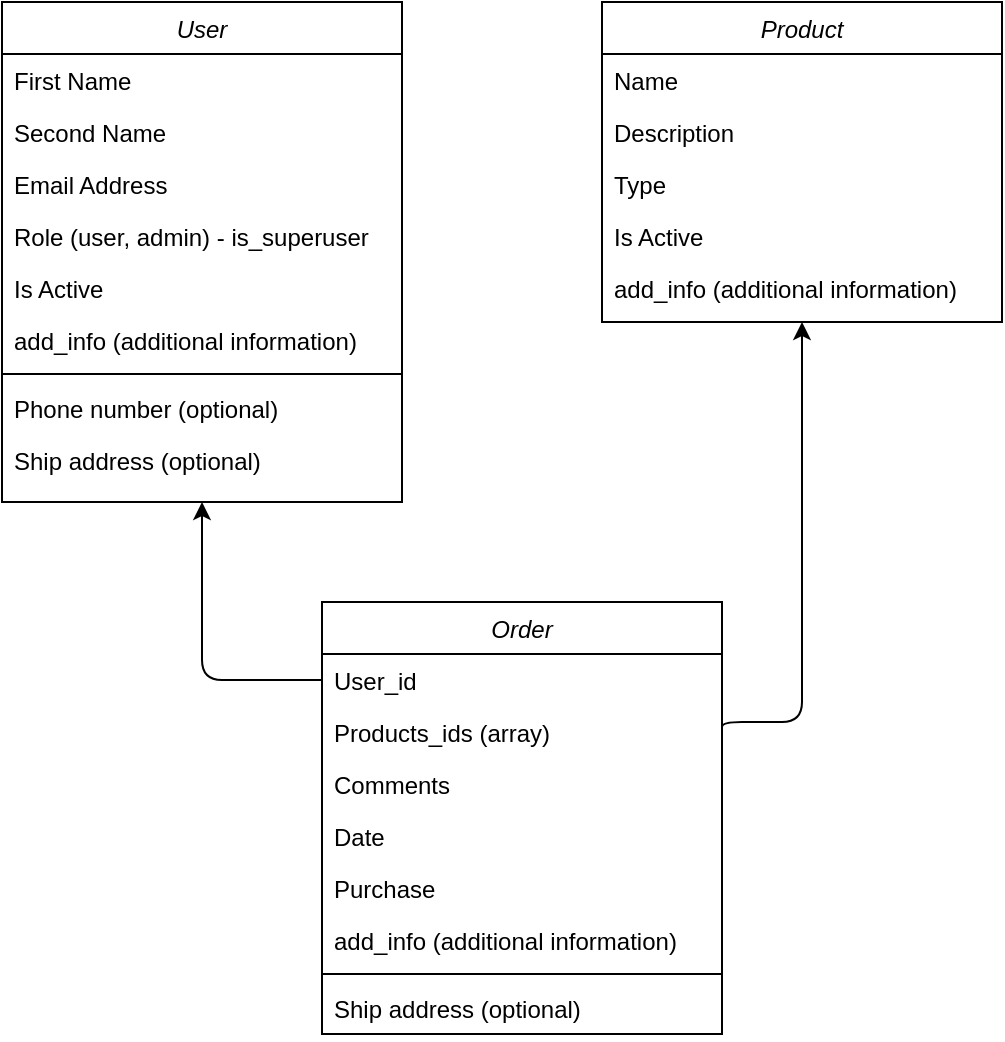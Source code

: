 <mxfile type="github" version="13.7.5">
  <diagram id="C5RBs43oDa-KdzZeNtuy" name="Page-1">
    <mxGraphModel grid="1" shadow="0" math="0" pageHeight="1169" pageWidth="827" pageScale="1" page="1" fold="1" arrows="1" connect="1" tooltips="1" guides="1" gridSize="10" dy="792" dx="1422">
      <root>
        <mxCell id="WIyWlLk6GJQsqaUBKTNV-0" />
        <mxCell id="WIyWlLk6GJQsqaUBKTNV-1" parent="WIyWlLk6GJQsqaUBKTNV-0" />
        <mxCell id="zkfFHV4jXpPFQw0GAbJ--0" style="swimlane;fontStyle=2;align=center;verticalAlign=top;childLayout=stackLayout;horizontal=1;startSize=26;horizontalStack=0;resizeParent=1;resizeLast=0;collapsible=1;marginBottom=0;rounded=0;shadow=0;strokeWidth=1;" value="User" parent="WIyWlLk6GJQsqaUBKTNV-1" vertex="1">
          <mxGeometry as="geometry" height="250" width="200" y="120" x="80">
            <mxRectangle as="alternateBounds" height="26" width="160" y="140" x="230" />
          </mxGeometry>
        </mxCell>
        <mxCell id="zkfFHV4jXpPFQw0GAbJ--1" style="text;align=left;verticalAlign=top;spacingLeft=4;spacingRight=4;overflow=hidden;rotatable=0;points=[[0,0.5],[1,0.5]];portConstraint=eastwest;" value="First Name" parent="zkfFHV4jXpPFQw0GAbJ--0" vertex="1">
          <mxGeometry as="geometry" height="26" width="200" y="26" />
        </mxCell>
        <mxCell id="zkfFHV4jXpPFQw0GAbJ--3" style="text;align=left;verticalAlign=top;spacingLeft=4;spacingRight=4;overflow=hidden;rotatable=0;points=[[0,0.5],[1,0.5]];portConstraint=eastwest;rounded=0;shadow=0;html=0;" value="Second Name" parent="zkfFHV4jXpPFQw0GAbJ--0" vertex="1">
          <mxGeometry as="geometry" height="26" width="200" y="52" />
        </mxCell>
        <mxCell id="8xTtEOM36e34AQUdQRy9-0" style="text;align=left;verticalAlign=top;spacingLeft=4;spacingRight=4;overflow=hidden;rotatable=0;points=[[0,0.5],[1,0.5]];portConstraint=eastwest;rounded=0;shadow=0;html=0;" value="Email Address" parent="zkfFHV4jXpPFQw0GAbJ--0" vertex="1">
          <mxGeometry as="geometry" height="26" width="200" y="78" />
        </mxCell>
        <mxCell id="8xTtEOM36e34AQUdQRy9-3" style="text;align=left;verticalAlign=top;spacingLeft=4;spacingRight=4;overflow=hidden;rotatable=0;points=[[0,0.5],[1,0.5]];portConstraint=eastwest;rounded=0;shadow=0;html=0;" value="Role (user, admin) - is_superuser" parent="zkfFHV4jXpPFQw0GAbJ--0" vertex="1">
          <mxGeometry as="geometry" height="26" width="200" y="104" />
        </mxCell>
        <mxCell id="8xTtEOM36e34AQUdQRy9-4" style="text;align=left;verticalAlign=top;spacingLeft=4;spacingRight=4;overflow=hidden;rotatable=0;points=[[0,0.5],[1,0.5]];portConstraint=eastwest;rounded=0;shadow=0;html=0;" value="Is Active" parent="zkfFHV4jXpPFQw0GAbJ--0" vertex="1">
          <mxGeometry as="geometry" height="26" width="200" y="130" />
        </mxCell>
        <mxCell id="8xTtEOM36e34AQUdQRy9-16" style="text;align=left;verticalAlign=top;spacingLeft=4;spacingRight=4;overflow=hidden;rotatable=0;points=[[0,0.5],[1,0.5]];portConstraint=eastwest;rounded=0;shadow=0;html=0;" value="add_info (additional information)" parent="zkfFHV4jXpPFQw0GAbJ--0" vertex="1">
          <mxGeometry as="geometry" height="26" width="200" y="156" />
        </mxCell>
        <mxCell id="zkfFHV4jXpPFQw0GAbJ--4" style="line;html=1;strokeWidth=1;align=left;verticalAlign=middle;spacingTop=-1;spacingLeft=3;spacingRight=3;rotatable=0;labelPosition=right;points=[];portConstraint=eastwest;" value="" parent="zkfFHV4jXpPFQw0GAbJ--0" vertex="1">
          <mxGeometry as="geometry" height="8" width="200" y="182" />
        </mxCell>
        <mxCell id="8xTtEOM36e34AQUdQRy9-2" style="text;align=left;verticalAlign=top;spacingLeft=4;spacingRight=4;overflow=hidden;rotatable=0;points=[[0,0.5],[1,0.5]];portConstraint=eastwest;rounded=0;shadow=0;html=0;" value="Phone number (optional)" parent="zkfFHV4jXpPFQw0GAbJ--0" vertex="1">
          <mxGeometry as="geometry" height="26" width="200" y="190" />
        </mxCell>
        <mxCell id="8xTtEOM36e34AQUdQRy9-6" style="text;align=left;verticalAlign=top;spacingLeft=4;spacingRight=4;overflow=hidden;rotatable=0;points=[[0,0.5],[1,0.5]];portConstraint=eastwest;rounded=0;shadow=0;html=0;" value="Ship address (optional)" parent="zkfFHV4jXpPFQw0GAbJ--0" vertex="1">
          <mxGeometry as="geometry" height="26" width="200" y="216" />
        </mxCell>
        <mxCell id="8xTtEOM36e34AQUdQRy9-7" style="swimlane;fontStyle=2;align=center;verticalAlign=top;childLayout=stackLayout;horizontal=1;startSize=26;horizontalStack=0;resizeParent=1;resizeLast=0;collapsible=1;marginBottom=0;rounded=0;shadow=0;strokeWidth=1;" value="Product" parent="WIyWlLk6GJQsqaUBKTNV-1" vertex="1">
          <mxGeometry as="geometry" height="160" width="200" y="120" x="380">
            <mxRectangle as="alternateBounds" height="26" width="160" y="140" x="230" />
          </mxGeometry>
        </mxCell>
        <mxCell id="8xTtEOM36e34AQUdQRy9-8" style="text;align=left;verticalAlign=top;spacingLeft=4;spacingRight=4;overflow=hidden;rotatable=0;points=[[0,0.5],[1,0.5]];portConstraint=eastwest;" value="Name" parent="8xTtEOM36e34AQUdQRy9-7" vertex="1">
          <mxGeometry as="geometry" height="26" width="200" y="26" />
        </mxCell>
        <mxCell id="8xTtEOM36e34AQUdQRy9-9" style="text;align=left;verticalAlign=top;spacingLeft=4;spacingRight=4;overflow=hidden;rotatable=0;points=[[0,0.5],[1,0.5]];portConstraint=eastwest;rounded=0;shadow=0;html=0;" value="Description" parent="8xTtEOM36e34AQUdQRy9-7" vertex="1">
          <mxGeometry as="geometry" height="26" width="200" y="52" />
        </mxCell>
        <mxCell id="8xTtEOM36e34AQUdQRy9-10" style="text;align=left;verticalAlign=top;spacingLeft=4;spacingRight=4;overflow=hidden;rotatable=0;points=[[0,0.5],[1,0.5]];portConstraint=eastwest;rounded=0;shadow=0;html=0;" value="Type" parent="8xTtEOM36e34AQUdQRy9-7" vertex="1">
          <mxGeometry as="geometry" height="26" width="200" y="78" />
        </mxCell>
        <mxCell id="8xTtEOM36e34AQUdQRy9-12" style="text;align=left;verticalAlign=top;spacingLeft=4;spacingRight=4;overflow=hidden;rotatable=0;points=[[0,0.5],[1,0.5]];portConstraint=eastwest;rounded=0;shadow=0;html=0;" value="Is Active" parent="8xTtEOM36e34AQUdQRy9-7" vertex="1">
          <mxGeometry as="geometry" height="26" width="200" y="104" />
        </mxCell>
        <mxCell id="8xTtEOM36e34AQUdQRy9-17" style="text;align=left;verticalAlign=top;spacingLeft=4;spacingRight=4;overflow=hidden;rotatable=0;points=[[0,0.5],[1,0.5]];portConstraint=eastwest;rounded=0;shadow=0;html=0;" value="add_info (additional information)" parent="8xTtEOM36e34AQUdQRy9-7" vertex="1">
          <mxGeometry as="geometry" height="26" width="200" y="130" />
        </mxCell>
        <mxCell id="8xTtEOM36e34AQUdQRy9-32" style="edgeStyle=elbowEdgeStyle;elbow=vertical;endArrow=classic;html=1;exitX=0;exitY=0.5;exitDx=0;exitDy=0;entryX=0.5;entryY=1;entryDx=0;entryDy=0;" value="" parent="WIyWlLk6GJQsqaUBKTNV-1" edge="1" target="zkfFHV4jXpPFQw0GAbJ--0" source="8xTtEOM36e34AQUdQRy9-19">
          <mxGeometry as="geometry" height="50" width="50" relative="1">
            <mxPoint as="sourcePoint" y="430" x="390" />
            <mxPoint as="targetPoint" y="380" x="440" />
            <Array as="points">
              <mxPoint y="459" x="230" />
            </Array>
          </mxGeometry>
        </mxCell>
        <mxCell id="8xTtEOM36e34AQUdQRy9-33" style="edgeStyle=elbowEdgeStyle;elbow=vertical;endArrow=classic;html=1;exitX=1;exitY=0.5;exitDx=0;exitDy=0;entryX=0.5;entryY=1;entryDx=0;entryDy=0;" value="" parent="WIyWlLk6GJQsqaUBKTNV-1" edge="1" target="8xTtEOM36e34AQUdQRy9-7" source="8xTtEOM36e34AQUdQRy9-20">
          <mxGeometry as="geometry" height="50" width="50" relative="1">
            <mxPoint as="sourcePoint" y="430" x="390" />
            <mxPoint as="targetPoint" y="380" x="440" />
            <Array as="points">
              <mxPoint y="480" x="480" />
            </Array>
          </mxGeometry>
        </mxCell>
        <mxCell id="8xTtEOM36e34AQUdQRy9-18" style="swimlane;fontStyle=2;align=center;verticalAlign=top;childLayout=stackLayout;horizontal=1;startSize=26;horizontalStack=0;resizeParent=1;resizeLast=0;collapsible=1;marginBottom=0;rounded=0;shadow=0;strokeWidth=1;" value="Order" parent="WIyWlLk6GJQsqaUBKTNV-1" vertex="1">
          <mxGeometry as="geometry" height="216" width="200" y="420" x="240">
            <mxRectangle as="alternateBounds" height="26" width="160" y="140" x="230" />
          </mxGeometry>
        </mxCell>
        <mxCell id="8xTtEOM36e34AQUdQRy9-19" style="text;align=left;verticalAlign=top;spacingLeft=4;spacingRight=4;overflow=hidden;rotatable=0;points=[[0,0.5],[1,0.5]];portConstraint=eastwest;" value="User_id" parent="8xTtEOM36e34AQUdQRy9-18" vertex="1">
          <mxGeometry as="geometry" height="26" width="200" y="26" />
        </mxCell>
        <mxCell id="8xTtEOM36e34AQUdQRy9-20" style="text;align=left;verticalAlign=top;spacingLeft=4;spacingRight=4;overflow=hidden;rotatable=0;points=[[0,0.5],[1,0.5]];portConstraint=eastwest;rounded=0;shadow=0;html=0;" value="Products_ids (array)" parent="8xTtEOM36e34AQUdQRy9-18" vertex="1">
          <mxGeometry as="geometry" height="26" width="200" y="52" />
        </mxCell>
        <mxCell id="8xTtEOM36e34AQUdQRy9-21" style="text;align=left;verticalAlign=top;spacingLeft=4;spacingRight=4;overflow=hidden;rotatable=0;points=[[0,0.5],[1,0.5]];portConstraint=eastwest;rounded=0;shadow=0;html=0;" value="Comments" parent="8xTtEOM36e34AQUdQRy9-18" vertex="1">
          <mxGeometry as="geometry" height="26" width="200" y="78" />
        </mxCell>
        <mxCell id="8xTtEOM36e34AQUdQRy9-22" style="text;align=left;verticalAlign=top;spacingLeft=4;spacingRight=4;overflow=hidden;rotatable=0;points=[[0,0.5],[1,0.5]];portConstraint=eastwest;rounded=0;shadow=0;html=0;" value="Date" parent="8xTtEOM36e34AQUdQRy9-18" vertex="1">
          <mxGeometry as="geometry" height="26" width="200" y="104" />
        </mxCell>
        <mxCell id="8xTtEOM36e34AQUdQRy9-23" style="text;align=left;verticalAlign=top;spacingLeft=4;spacingRight=4;overflow=hidden;rotatable=0;points=[[0,0.5],[1,0.5]];portConstraint=eastwest;rounded=0;shadow=0;html=0;" value="Purchase" parent="8xTtEOM36e34AQUdQRy9-18" vertex="1">
          <mxGeometry as="geometry" height="26" width="200" y="130" />
        </mxCell>
        <mxCell id="8xTtEOM36e34AQUdQRy9-28" style="text;align=left;verticalAlign=top;spacingLeft=4;spacingRight=4;overflow=hidden;rotatable=0;points=[[0,0.5],[1,0.5]];portConstraint=eastwest;rounded=0;shadow=0;html=0;" value="add_info (additional information)" parent="8xTtEOM36e34AQUdQRy9-18" vertex="1">
          <mxGeometry as="geometry" height="26" width="200" y="156" />
        </mxCell>
        <mxCell id="8xTtEOM36e34AQUdQRy9-29" style="line;html=1;strokeWidth=1;align=left;verticalAlign=middle;spacingTop=-1;spacingLeft=3;spacingRight=3;rotatable=0;labelPosition=right;points=[];portConstraint=eastwest;" value="" parent="8xTtEOM36e34AQUdQRy9-18" vertex="1">
          <mxGeometry as="geometry" height="8" width="200" y="182" />
        </mxCell>
        <mxCell id="8xTtEOM36e34AQUdQRy9-30" style="text;align=left;verticalAlign=top;spacingLeft=4;spacingRight=4;overflow=hidden;rotatable=0;points=[[0,0.5],[1,0.5]];portConstraint=eastwest;rounded=0;shadow=0;html=0;" value="Ship address (optional)" parent="8xTtEOM36e34AQUdQRy9-18" vertex="1">
          <mxGeometry as="geometry" height="26" width="200" y="190" />
        </mxCell>
      </root>
    </mxGraphModel>
  </diagram>
</mxfile>
